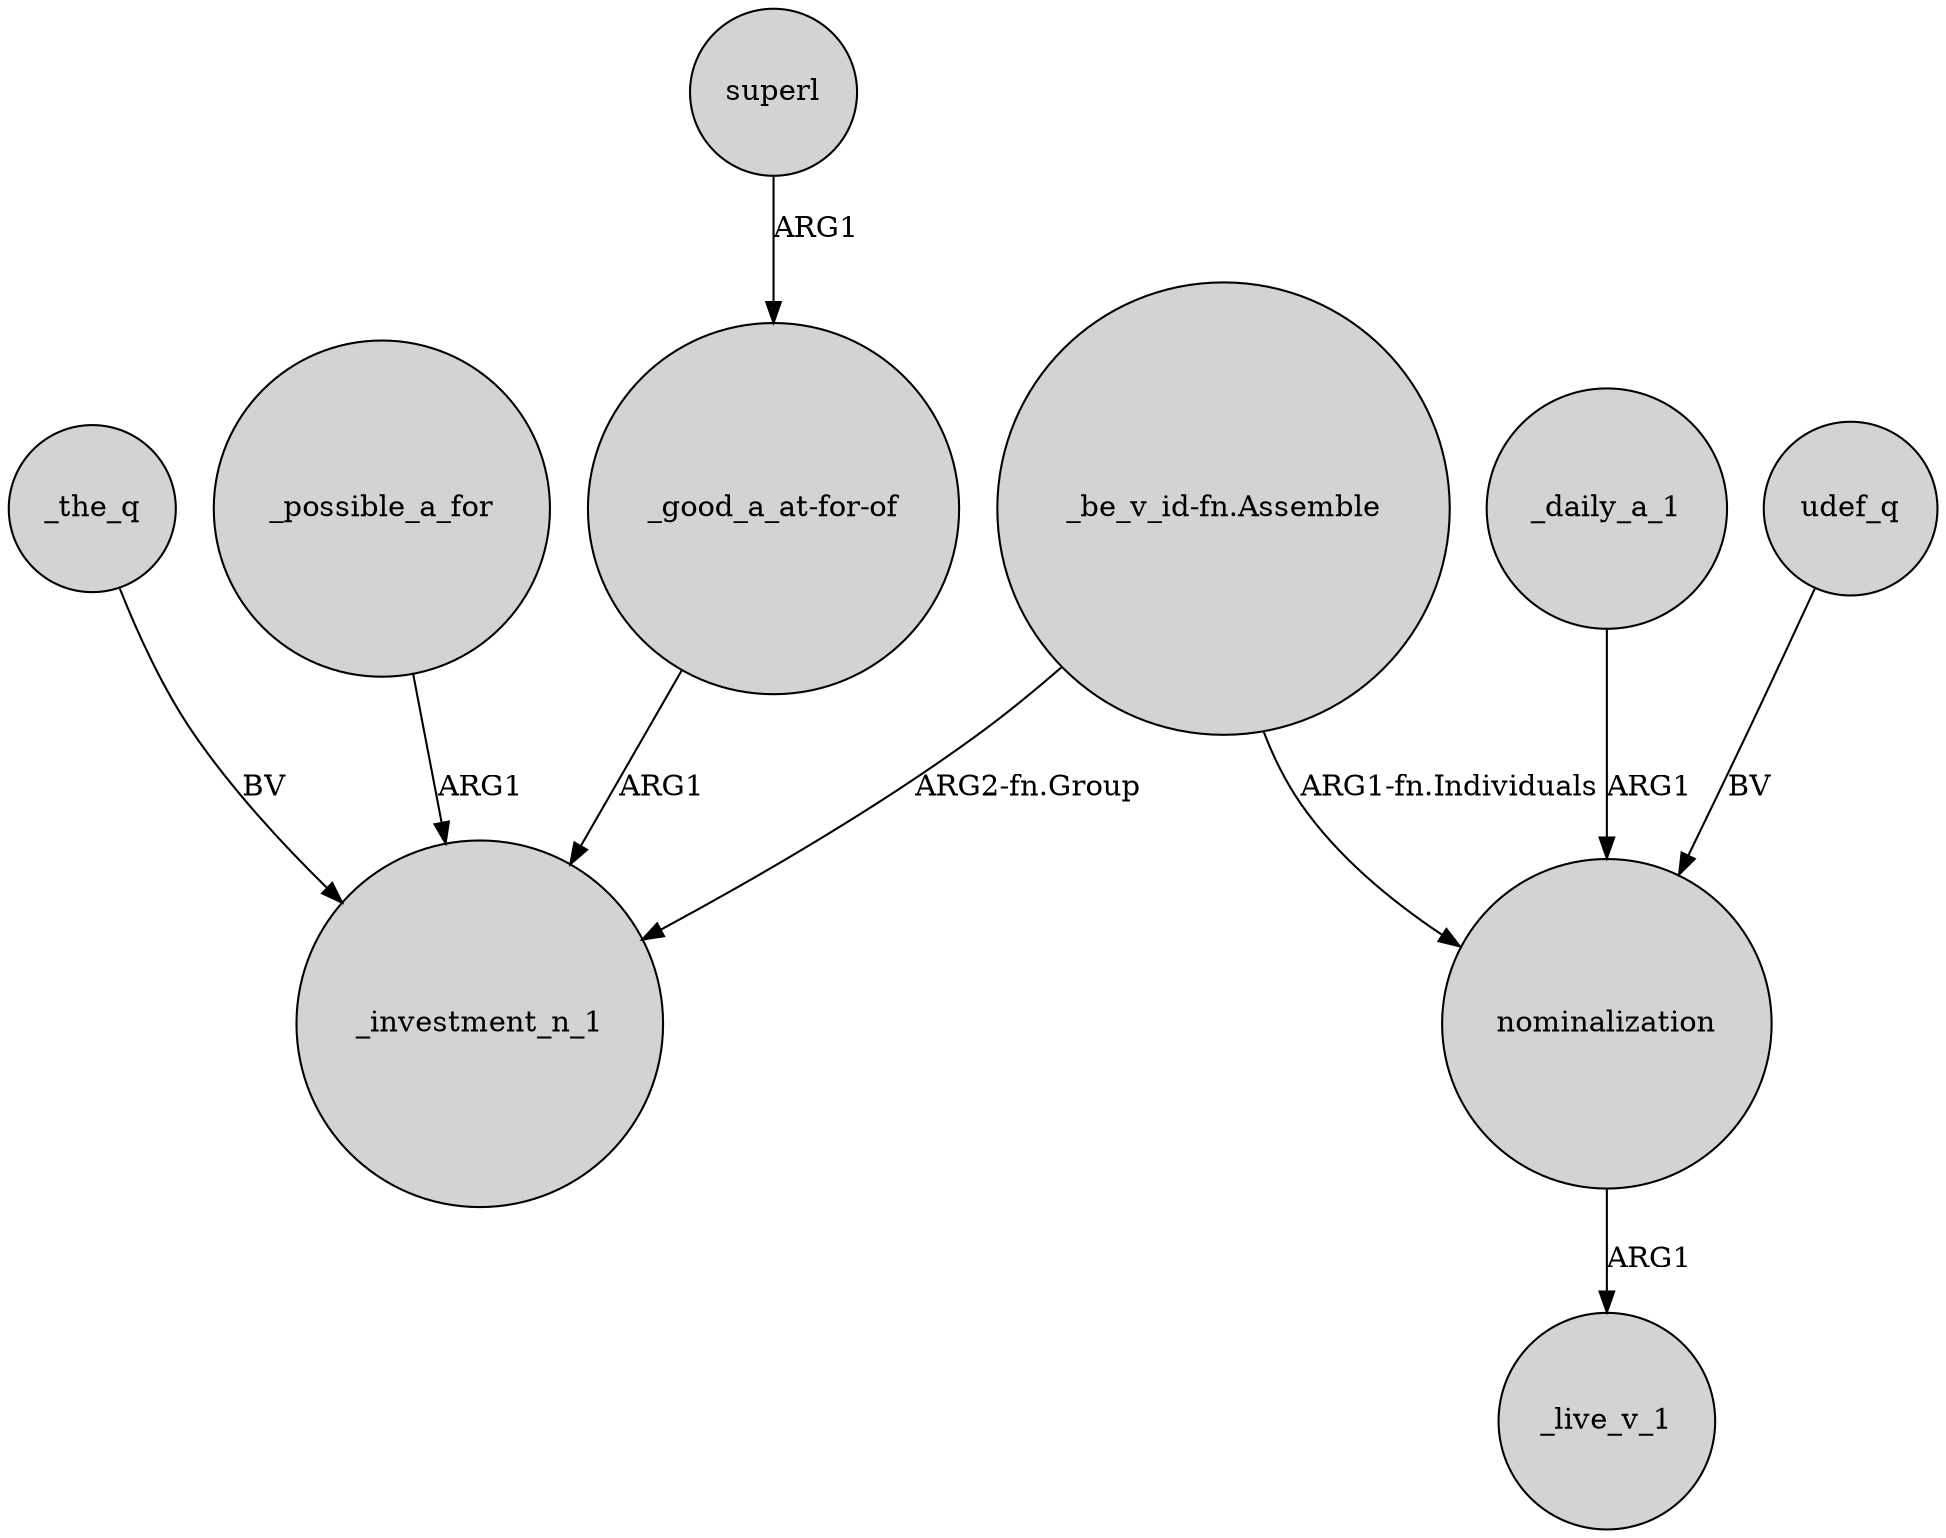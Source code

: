 digraph {
	node [shape=circle style=filled]
	"_be_v_id-fn.Assemble" -> _investment_n_1 [label="ARG2-fn.Group"]
	superl -> "_good_a_at-for-of" [label=ARG1]
	"_good_a_at-for-of" -> _investment_n_1 [label=ARG1]
	_the_q -> _investment_n_1 [label=BV]
	nominalization -> _live_v_1 [label=ARG1]
	"_be_v_id-fn.Assemble" -> nominalization [label="ARG1-fn.Individuals"]
	_possible_a_for -> _investment_n_1 [label=ARG1]
	_daily_a_1 -> nominalization [label=ARG1]
	udef_q -> nominalization [label=BV]
}
